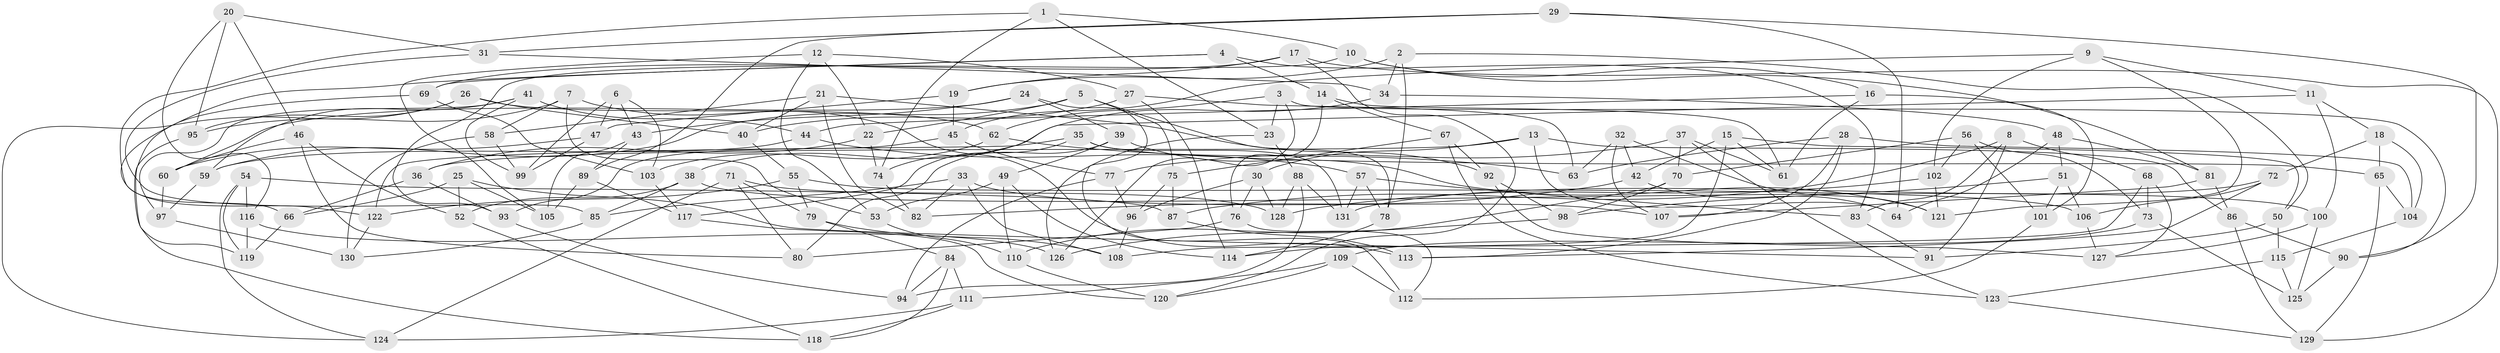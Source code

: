// coarse degree distribution, {11: 0.01282051282051282, 4: 0.5512820512820513, 5: 0.0641025641025641, 6: 0.1794871794871795, 9: 0.02564102564102564, 8: 0.11538461538461539, 7: 0.02564102564102564, 3: 0.02564102564102564}
// Generated by graph-tools (version 1.1) at 2025/20/03/04/25 18:20:52]
// undirected, 131 vertices, 262 edges
graph export_dot {
graph [start="1"]
  node [color=gray90,style=filled];
  1;
  2;
  3;
  4;
  5;
  6;
  7;
  8;
  9;
  10;
  11;
  12;
  13;
  14;
  15;
  16;
  17;
  18;
  19;
  20;
  21;
  22;
  23;
  24;
  25;
  26;
  27;
  28;
  29;
  30;
  31;
  32;
  33;
  34;
  35;
  36;
  37;
  38;
  39;
  40;
  41;
  42;
  43;
  44;
  45;
  46;
  47;
  48;
  49;
  50;
  51;
  52;
  53;
  54;
  55;
  56;
  57;
  58;
  59;
  60;
  61;
  62;
  63;
  64;
  65;
  66;
  67;
  68;
  69;
  70;
  71;
  72;
  73;
  74;
  75;
  76;
  77;
  78;
  79;
  80;
  81;
  82;
  83;
  84;
  85;
  86;
  87;
  88;
  89;
  90;
  91;
  92;
  93;
  94;
  95;
  96;
  97;
  98;
  99;
  100;
  101;
  102;
  103;
  104;
  105;
  106;
  107;
  108;
  109;
  110;
  111;
  112;
  113;
  114;
  115;
  116;
  117;
  118;
  119;
  120;
  121;
  122;
  123;
  124;
  125;
  126;
  127;
  128;
  129;
  130;
  131;
  1 -- 10;
  1 -- 122;
  1 -- 74;
  1 -- 23;
  2 -- 50;
  2 -- 19;
  2 -- 34;
  2 -- 78;
  3 -- 23;
  3 -- 90;
  3 -- 62;
  3 -- 126;
  4 -- 69;
  4 -- 14;
  4 -- 83;
  4 -- 66;
  5 -- 59;
  5 -- 22;
  5 -- 78;
  5 -- 75;
  6 -- 103;
  6 -- 47;
  6 -- 43;
  6 -- 99;
  7 -- 53;
  7 -- 113;
  7 -- 58;
  7 -- 95;
  8 -- 91;
  8 -- 87;
  8 -- 83;
  8 -- 68;
  9 -- 11;
  9 -- 121;
  9 -- 102;
  9 -- 45;
  10 -- 81;
  10 -- 93;
  10 -- 16;
  11 -- 18;
  11 -- 38;
  11 -- 100;
  12 -- 53;
  12 -- 27;
  12 -- 105;
  12 -- 22;
  13 -- 86;
  13 -- 36;
  13 -- 64;
  13 -- 30;
  14 -- 76;
  14 -- 61;
  14 -- 67;
  15 -- 50;
  15 -- 42;
  15 -- 61;
  15 -- 114;
  16 -- 101;
  16 -- 61;
  16 -- 44;
  17 -- 120;
  17 -- 69;
  17 -- 19;
  17 -- 129;
  18 -- 72;
  18 -- 65;
  18 -- 104;
  19 -- 47;
  19 -- 45;
  20 -- 46;
  20 -- 116;
  20 -- 31;
  20 -- 95;
  21 -- 58;
  21 -- 40;
  21 -- 82;
  21 -- 92;
  22 -- 74;
  22 -- 36;
  23 -- 126;
  23 -- 88;
  24 -- 43;
  24 -- 112;
  24 -- 39;
  24 -- 60;
  25 -- 52;
  25 -- 66;
  25 -- 91;
  25 -- 105;
  26 -- 124;
  26 -- 95;
  26 -- 40;
  26 -- 62;
  27 -- 40;
  27 -- 63;
  27 -- 114;
  28 -- 63;
  28 -- 107;
  28 -- 113;
  28 -- 104;
  29 -- 89;
  29 -- 90;
  29 -- 31;
  29 -- 64;
  30 -- 128;
  30 -- 96;
  30 -- 76;
  31 -- 34;
  31 -- 85;
  32 -- 107;
  32 -- 63;
  32 -- 121;
  32 -- 42;
  33 -- 82;
  33 -- 107;
  33 -- 85;
  33 -- 108;
  34 -- 74;
  34 -- 48;
  35 -- 131;
  35 -- 122;
  35 -- 117;
  35 -- 65;
  36 -- 93;
  36 -- 66;
  37 -- 61;
  37 -- 123;
  37 -- 70;
  37 -- 77;
  38 -- 52;
  38 -- 85;
  38 -- 100;
  39 -- 49;
  39 -- 80;
  39 -- 121;
  40 -- 55;
  41 -- 97;
  41 -- 44;
  41 -- 59;
  41 -- 99;
  42 -- 82;
  42 -- 64;
  43 -- 89;
  43 -- 105;
  44 -- 59;
  44 -- 57;
  45 -- 77;
  45 -- 93;
  46 -- 52;
  46 -- 60;
  46 -- 80;
  47 -- 60;
  47 -- 99;
  48 -- 64;
  48 -- 51;
  48 -- 81;
  49 -- 110;
  49 -- 114;
  49 -- 53;
  50 -- 91;
  50 -- 115;
  51 -- 106;
  51 -- 98;
  51 -- 101;
  52 -- 118;
  53 -- 110;
  54 -- 124;
  54 -- 116;
  54 -- 87;
  54 -- 119;
  55 -- 122;
  55 -- 79;
  55 -- 106;
  56 -- 102;
  56 -- 70;
  56 -- 73;
  56 -- 101;
  57 -- 83;
  57 -- 78;
  57 -- 131;
  58 -- 99;
  58 -- 130;
  59 -- 97;
  60 -- 97;
  62 -- 103;
  62 -- 63;
  65 -- 104;
  65 -- 129;
  66 -- 119;
  67 -- 75;
  67 -- 123;
  67 -- 92;
  68 -- 108;
  68 -- 127;
  68 -- 73;
  69 -- 119;
  69 -- 103;
  70 -- 98;
  70 -- 110;
  71 -- 128;
  71 -- 124;
  71 -- 80;
  71 -- 79;
  72 -- 131;
  72 -- 113;
  72 -- 106;
  73 -- 109;
  73 -- 125;
  74 -- 82;
  75 -- 87;
  75 -- 96;
  76 -- 80;
  76 -- 112;
  77 -- 96;
  77 -- 94;
  78 -- 114;
  79 -- 108;
  79 -- 84;
  81 -- 107;
  81 -- 86;
  83 -- 91;
  84 -- 111;
  84 -- 118;
  84 -- 94;
  85 -- 130;
  86 -- 90;
  86 -- 129;
  87 -- 113;
  88 -- 94;
  88 -- 128;
  88 -- 131;
  89 -- 117;
  89 -- 105;
  90 -- 125;
  92 -- 98;
  92 -- 127;
  93 -- 94;
  95 -- 118;
  96 -- 108;
  97 -- 130;
  98 -- 126;
  100 -- 125;
  100 -- 127;
  101 -- 112;
  102 -- 128;
  102 -- 121;
  103 -- 117;
  104 -- 115;
  106 -- 127;
  109 -- 112;
  109 -- 120;
  109 -- 111;
  110 -- 120;
  111 -- 124;
  111 -- 118;
  115 -- 123;
  115 -- 125;
  116 -- 119;
  116 -- 126;
  117 -- 120;
  122 -- 130;
  123 -- 129;
}
